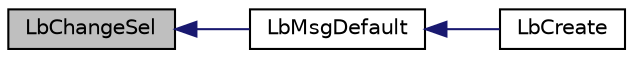 digraph "LbChangeSel"
{
  edge [fontname="Helvetica",fontsize="10",labelfontname="Helvetica",labelfontsize="10"];
  node [fontname="Helvetica",fontsize="10",shape=record];
  rankdir="LR";
  Node1 [label="LbChangeSel",height=0.2,width=0.4,color="black", fillcolor="grey75", style="filled", fontcolor="black"];
  Node1 -> Node2 [dir="back",color="midnightblue",fontsize="10",style="solid"];
  Node2 [label="LbMsgDefault",height=0.2,width=0.4,color="black", fillcolor="white", style="filled",URL="$_list_box_8h.html#a4008f854489065e63b564f804db6dba8"];
  Node2 -> Node3 [dir="back",color="midnightblue",fontsize="10",style="solid"];
  Node3 [label="LbCreate",height=0.2,width=0.4,color="black", fillcolor="white", style="filled",URL="$_list_box_8h.html#a46b6f8a76f784014b5f7dbee460a6cf9"];
}
